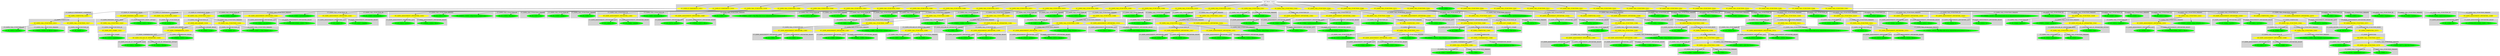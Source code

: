 digraph {

subgraph cluster0 {
 node [style=filled,color=white];
 style=filled;
 color=lightgrey;
 label = "CT_PROG";

"NT_EXPR_IF_STATEMENT_21812"
 [fillcolor = yellow]
"NT_EXPR_IF_STATEMENT_21824"
 [fillcolor = yellow]
"NT_EXPR_CALL_FUNCTION_21838"
 [fillcolor = yellow]
"NT_EXPR_CALL_FUNCTION_21844"
 [fillcolor = yellow]
"NT_EXPR_CALL_FUNCTION_21848"
 [fillcolor = yellow]
"NT_EXPR_CALL_FUNCTION_21855"
 [fillcolor = yellow]
"NT_EXPR_CALL_FUNCTION_21858"
 [fillcolor = yellow]
"NT_EXPR_CALL_FUNCTION_21861"
 [fillcolor = yellow]
"NT_EXPR_CALL_FUNCTION_21865"
 [fillcolor = yellow]
"NT_EXPR_CALL_FUNCTION_21872"
 [fillcolor = yellow]
"NT_EXPR_CALL_FUNCTION_21875"
 [fillcolor = yellow]
"NT_EXPR_CALL_FUNCTION_21878"
 [fillcolor = yellow]
"NT_ID_21890< zz >"
 [fillcolor = green]
"NT_EXPR_CALL_FUNCTION_21891"
 [fillcolor = yellow]
"NT_EXPR_CALL_FUNCTION_21901"
 [fillcolor = yellow]
"NT_EXPR_CALL_FUNCTION_21904"
 [fillcolor = yellow]
"NT_EXPR_CALL_FUNCTION_21919"
 [fillcolor = yellow]
"NT_EXPR_CALL_FUNCTION_21922"
 [fillcolor = yellow]
"NT_EXPR_CALL_FUNCTION_21937"
 [fillcolor = yellow]
"NT_EXPR_CALL_FUNCTION_21940"
 [fillcolor = yellow]
"NT_EXPR_CALL_FUNCTION_21944"
 [fillcolor = yellow]
"NT_EXPR_CALL_FUNCTION_21968"
 [fillcolor = yellow]
"NT_EXPR_CALL_FUNCTION_21975"
 [fillcolor = yellow]
"NT_EXPR_CALL_FUNCTION_22001"
 [fillcolor = yellow]
"NT_EXPR_CALL_FUNCTION_22004"
 [fillcolor = yellow]
"NT_EXPR_CALL_FUNCTION_22007"
 [fillcolor = yellow]
"NT_EXPR_CALL_FUNCTION_22017"
 [fillcolor = yellow]
"NT_EXPR_CALL_FUNCTION_22027"
 [fillcolor = yellow]
"NT_EXPR_CALL_FUNCTION_22032"
 [fillcolor = yellow]
"NT_EXPR_CALL_FUNCTION_22037"
 [fillcolor = yellow]
"NT_EXPR_CALL_FUNCTION_22047"
 [fillcolor = yellow]
"NT_EXPR_CALL_FUNCTION_22050"
 [fillcolor = yellow]
"NT_EXPR_CALL_FUNCTION_22058"
 [fillcolor = yellow]
"NT_EXPR_CALL_FUNCTION_22081"
 [fillcolor = yellow]
"NT_EXPR_CALL_FUNCTION_22084"
 [fillcolor = yellow]
"NT_EXPR_CALL_FUNCTION_22087"
 [fillcolor = yellow]
}
"NT_PROG_21811"->"NT_EXPR_IF_STATEMENT_21812"
subgraph cluster1 {
 node [style=filled,color=white];
 style=filled;
 color=lightgrey;
 label = "CT_EXPR_IF_STATEMENT_CONDITION";

"NT_EXPR_COMPOUND_21813"
 [fillcolor = yellow]
}
subgraph cluster2 {
 node [style=filled,color=white];
 style=filled;
 color=lightgrey;
 label = "CT_EXPR_IF_STATEMENT_BODY";

"NT_EXPR_INDEXING_BASIC_21819"
 [fillcolor = yellow]
}
"NT_EXPR_IF_STATEMENT_21812"->"NT_EXPR_COMPOUND_21813"
subgraph cluster3 {
 node [style=filled,color=white];
 style=filled;
 color=lightgrey;
 label = "CT_EXPR_COMPOUND";

"NT_EXPR_CALL_FUNCTION_21814"
 [fillcolor = yellow]
"NT_EXPR_CALL_FUNCTION_21817"
 [fillcolor = yellow]
}
"NT_EXPR_COMPOUND_21813"->"NT_EXPR_CALL_FUNCTION_21814"
subgraph cluster4 {
 node [style=filled,color=white];
 style=filled;
 color=lightgrey;
 label = "CT_EXPR_CALL_FUNCTION_ID";

"NT_ID_21815< warning >"
 [fillcolor = green]
}
subgraph cluster5 {
 node [style=filled,color=white];
 style=filled;
 color=lightgrey;
 label = "CT_EXPR_CALL_FUNCTION_PARAMS";

"NT_STRING_21816< no libcurl support >"
 [fillcolor = green]
}
"NT_EXPR_CALL_FUNCTION_21814"->"NT_ID_21815< warning >"
"NT_EXPR_CALL_FUNCTION_21814"->"NT_STRING_21816< no libcurl support >"
"NT_EXPR_COMPOUND_21813"->"NT_EXPR_CALL_FUNCTION_21817"
subgraph cluster6 {
 node [style=filled,color=white];
 style=filled;
 color=lightgrey;
 label = "CT_EXPR_CALL_FUNCTION_ID";

"NT_ID_21818< q >"
 [fillcolor = green]
}
"NT_EXPR_CALL_FUNCTION_21817"->"NT_ID_21818< q >"
"NT_EXPR_IF_STATEMENT_21812"->"NT_EXPR_INDEXING_BASIC_21819"
subgraph cluster7 {
 node [style=filled,color=white];
 style=filled;
 color=lightgrey;
 label = "CT_EXPR_INDEXING_BASIC_BASE";

"NT_EXPR_CALL_FUNCTION_21820"
 [fillcolor = yellow]}
subgraph cluster8 {
 node [style=filled,color=white];
 style=filled;
 color=lightgrey;
 label = "CT_EXPR_INDEXING_BASIC_OFFSET";

"NT_STRING_21823< libcurl >"
 [fillcolor = green]}
"NT_EXPR_INDEXING_BASIC_21819"->"NT_EXPR_CALL_FUNCTION_21820"
subgraph cluster9 {
 node [style=filled,color=white];
 style=filled;
 color=lightgrey;
 label = "CT_EXPR_CALL_FUNCTION_ID";

"NT_EXPR_NOT_UNARY_21821"
 [fillcolor = yellow]
}
"NT_EXPR_CALL_FUNCTION_21820"->"NT_EXPR_NOT_UNARY_21821"
subgraph cluster10 {
 node [style=filled,color=white];
 style=filled;
 color=lightgrey;
 label = "CT_EXPR_NOT_UNARY";

"NT_ID_21822< capabilities >"
 [fillcolor = green]
}
"NT_EXPR_NOT_UNARY_21821"->"NT_ID_21822< capabilities >"
"NT_EXPR_INDEXING_BASIC_21819"->"NT_STRING_21823< libcurl >"
"NT_PROG_21811"->"NT_EXPR_IF_STATEMENT_21824"
subgraph cluster11 {
 node [style=filled,color=white];
 style=filled;
 color=lightgrey;
 label = "CT_EXPR_IF_STATEMENT_CONDITION";

"NT_EXPR_CALL_FUNCTION_21825"
 [fillcolor = yellow]
}
subgraph cluster12 {
 node [style=filled,color=white];
 style=filled;
 color=lightgrey;
 label = "CT_EXPR_IF_STATEMENT_BODY";

"NT_EXPR_CALL_FUNCTION_21827"
 [fillcolor = yellow]
}
"NT_EXPR_IF_STATEMENT_21824"->"NT_EXPR_CALL_FUNCTION_21825"
subgraph cluster13 {
 node [style=filled,color=white];
 style=filled;
 color=lightgrey;
 label = "CT_EXPR_CALL_FUNCTION_ID";

"NT_ID_21826< q >"
 [fillcolor = green]
}
"NT_EXPR_CALL_FUNCTION_21825"->"NT_ID_21826< q >"
"NT_EXPR_IF_STATEMENT_21824"->"NT_EXPR_CALL_FUNCTION_21827"
subgraph cluster14 {
 node [style=filled,color=white];
 style=filled;
 color=lightgrey;
 label = "CT_EXPR_CALL_FUNCTION_ID";

"NT_EXPR_AND_BINARY_21828"
 [fillcolor = yellow]
}
subgraph cluster15 {
 node [style=filled,color=white];
 style=filled;
 color=lightgrey;
 label = "CT_EXPR_CALL_FUNCTION_PARAMS";

"NT_EXPR_CALL_FUNCTION_21835"
 [fillcolor = yellow]
}
"NT_EXPR_CALL_FUNCTION_21827"->"NT_EXPR_AND_BINARY_21828"
subgraph cluster16 {
 node [style=filled,color=white];
 style=filled;
 color=lightgrey;
 label = "CT_EXPR_AND_BINARY_LEFT";

"NT_EXPR_COMPARISONS_21829"
 [fillcolor = yellow]
}
subgraph cluster17 {
 node [style=filled,color=white];
 style=filled;
 color=lightgrey;
 label = "CT_EXPR_AND_BINARY_RIGHT";

"NT_ID_21834< is.null >"
 [fillcolor = green]
}
"NT_EXPR_AND_BINARY_21828"->"NT_EXPR_COMPARISONS_21829"
subgraph cluster18 {
 node [style=filled,color=white];
 style=filled;
 color=lightgrey;
 label = "CT_EXPR_COMPARISONS_LEFT";

"NT_EXPR_DOLLAR_AT_OPERATORS_21830"
 [fillcolor = yellow]
}
subgraph cluster19 {
 node [style=filled,color=white];
 style=filled;
 color=lightgrey;
 label = "CT_EXPR_COMPARISONS_RIGHT";

"NT_STRING_21833< unix >"
 [fillcolor = green]
}
"NT_EXPR_COMPARISONS_21829"->"NT_EXPR_DOLLAR_AT_OPERATORS_21830"
subgraph cluster20 {
 node [style=filled,color=white];
 style=filled;
 color=lightgrey;
 label = "CT_EXPR_DOLLAR_AT_OPERATORS_BASE";

"NT_ID_21831< .Platform >"
 [fillcolor = green]
}
subgraph cluster21 {
 node [style=filled,color=white];
 style=filled;
 color=lightgrey;
 label = "CT_EXPR_DOLLAR_AT_OPERATORS_OFFSET";

"NT_ID_21832< OS.type >"
 [fillcolor = green]
}
"NT_EXPR_DOLLAR_AT_OPERATORS_21830"->"NT_ID_21831< .Platform >"
"NT_EXPR_DOLLAR_AT_OPERATORS_21830"->"NT_ID_21832< OS.type >"
"NT_EXPR_COMPARISONS_21829"->"NT_STRING_21833< unix >"
"NT_EXPR_AND_BINARY_21828"->"NT_ID_21834< is.null >"
"NT_EXPR_CALL_FUNCTION_21827"->"NT_EXPR_CALL_FUNCTION_21835"
subgraph cluster22 {
 node [style=filled,color=white];
 style=filled;
 color=lightgrey;
 label = "CT_EXPR_CALL_FUNCTION_ID";

"NT_ID_21836< nsl >"
 [fillcolor = green]
}
subgraph cluster23 {
 node [style=filled,color=white];
 style=filled;
 color=lightgrey;
 label = "CT_EXPR_CALL_FUNCTION_PARAMS";

"NT_STRING_21837< cran.r-project.org >"
 [fillcolor = green]
}
"NT_EXPR_CALL_FUNCTION_21835"->"NT_ID_21836< nsl >"
"NT_EXPR_CALL_FUNCTION_21835"->"NT_STRING_21837< cran.r-project.org >"
"NT_PROG_21811"->"NT_EXPR_CALL_FUNCTION_21838"
subgraph cluster24 {
 node [style=filled,color=white];
 style=filled;
 color=lightgrey;
 label = "CT_EXPR_CALL_FUNCTION_ID";

"NT_ID_21839< example >"
 [fillcolor = green]
}
subgraph cluster25 {
 node [style=filled,color=white];
 style=filled;
 color=lightgrey;
 label = "CT_EXPR_CALL_FUNCTION_PARAMS";

"NT_ID_21840< curlGetHeaders >"
 [fillcolor = green]
"NT_EXPR_ASSIGNMENT_OPETATORS_21841"
 [fillcolor = yellow]
}
"NT_EXPR_CALL_FUNCTION_21838"->"NT_ID_21839< example >"
"NT_EXPR_CALL_FUNCTION_21838"->"NT_ID_21840< curlGetHeaders >"
"NT_EXPR_CALL_FUNCTION_21838"->"NT_EXPR_ASSIGNMENT_OPETATORS_21841"
subgraph cluster26 {
 node [style=filled,color=white];
 style=filled;
 color=lightgrey;
 label = "CT_EXPR_ASSIGNMENT_OPETATORS_LEFT";

"NT_ID_21842< run.donttest >"
 [fillcolor = green]
}
subgraph cluster27 {
 node [style=filled,color=white];
 style=filled;
 color=lightgrey;
 label = "CT_EXPR_ASSIGNMENT_OPETATORS_RIGHT";

"NT_LITERALSPECIFIER_21843< TRUE >"
 [fillcolor = green]
}
"NT_EXPR_ASSIGNMENT_OPETATORS_21841"->"NT_ID_21842< run.donttest >"
"NT_EXPR_ASSIGNMENT_OPETATORS_21841"->"NT_LITERALSPECIFIER_21843< TRUE >"
"NT_PROG_21811"->"NT_EXPR_CALL_FUNCTION_21844"
subgraph cluster28 {
 node [style=filled,color=white];
 style=filled;
 color=lightgrey;
 label = "CT_EXPR_CALL_FUNCTION_ID";

"NT_EXPR_ASSIGNMENT_OPETATORS_21845"
 [fillcolor = yellow]
}
"NT_EXPR_CALL_FUNCTION_21844"->"NT_EXPR_ASSIGNMENT_OPETATORS_21845"
subgraph cluster29 {
 node [style=filled,color=white];
 style=filled;
 color=lightgrey;
 label = "CT_EXPR_ASSIGNMENT_OPETATORS_LEFT";

"NT_ID_21846< tf >"
 [fillcolor = green]
}
subgraph cluster30 {
 node [style=filled,color=white];
 style=filled;
 color=lightgrey;
 label = "CT_EXPR_ASSIGNMENT_OPETATORS_RIGHT";

"NT_ID_21847< tempfile >"
 [fillcolor = green]
}
"NT_EXPR_ASSIGNMENT_OPETATORS_21845"->"NT_ID_21846< tf >"
"NT_EXPR_ASSIGNMENT_OPETATORS_21845"->"NT_ID_21847< tempfile >"
"NT_PROG_21811"->"NT_EXPR_CALL_FUNCTION_21848"
subgraph cluster31 {
 node [style=filled,color=white];
 style=filled;
 color=lightgrey;
 label = "CT_EXPR_CALL_FUNCTION_ID";

"NT_ID_21849< download.file >"
 [fillcolor = green]
}
subgraph cluster32 {
 node [style=filled,color=white];
 style=filled;
 color=lightgrey;
 label = "CT_EXPR_CALL_FUNCTION_PARAMS";

"NT_STRING_21850< http://cran.r-project.org/ >"
 [fillcolor = green]
"NT_ID_21851< tf >"
 [fillcolor = green]
"NT_EXPR_ASSIGNMENT_OPETATORS_21852"
 [fillcolor = yellow]
}
"NT_EXPR_CALL_FUNCTION_21848"->"NT_ID_21849< download.file >"
"NT_EXPR_CALL_FUNCTION_21848"->"NT_STRING_21850< http://cran.r-project.org/ >"
"NT_EXPR_CALL_FUNCTION_21848"->"NT_ID_21851< tf >"
"NT_EXPR_CALL_FUNCTION_21848"->"NT_EXPR_ASSIGNMENT_OPETATORS_21852"
subgraph cluster33 {
 node [style=filled,color=white];
 style=filled;
 color=lightgrey;
 label = "CT_EXPR_ASSIGNMENT_OPETATORS_LEFT";

"NT_ID_21853< method >"
 [fillcolor = green]
}
subgraph cluster34 {
 node [style=filled,color=white];
 style=filled;
 color=lightgrey;
 label = "CT_EXPR_ASSIGNMENT_OPETATORS_RIGHT";

"NT_STRING_21854< libcurl >"
 [fillcolor = green]
}
"NT_EXPR_ASSIGNMENT_OPETATORS_21852"->"NT_ID_21853< method >"
"NT_EXPR_ASSIGNMENT_OPETATORS_21852"->"NT_STRING_21854< libcurl >"
"NT_PROG_21811"->"NT_EXPR_CALL_FUNCTION_21855"
subgraph cluster35 {
 node [style=filled,color=white];
 style=filled;
 color=lightgrey;
 label = "CT_EXPR_CALL_FUNCTION_ID";

"NT_ID_21856< file.size >"
 [fillcolor = green]
}
subgraph cluster36 {
 node [style=filled,color=white];
 style=filled;
 color=lightgrey;
 label = "CT_EXPR_CALL_FUNCTION_PARAMS";

"NT_ID_21857< tf >"
 [fillcolor = green]
}
"NT_EXPR_CALL_FUNCTION_21855"->"NT_ID_21856< file.size >"
"NT_EXPR_CALL_FUNCTION_21855"->"NT_ID_21857< tf >"
"NT_PROG_21811"->"NT_EXPR_CALL_FUNCTION_21858"
subgraph cluster37 {
 node [style=filled,color=white];
 style=filled;
 color=lightgrey;
 label = "CT_EXPR_CALL_FUNCTION_ID";

"NT_ID_21859< unlink >"
 [fillcolor = green]
}
subgraph cluster38 {
 node [style=filled,color=white];
 style=filled;
 color=lightgrey;
 label = "CT_EXPR_CALL_FUNCTION_PARAMS";

"NT_ID_21860< tf >"
 [fillcolor = green]
}
"NT_EXPR_CALL_FUNCTION_21858"->"NT_ID_21859< unlink >"
"NT_EXPR_CALL_FUNCTION_21858"->"NT_ID_21860< tf >"
"NT_PROG_21811"->"NT_EXPR_CALL_FUNCTION_21861"
subgraph cluster39 {
 node [style=filled,color=white];
 style=filled;
 color=lightgrey;
 label = "CT_EXPR_CALL_FUNCTION_ID";

"NT_EXPR_ASSIGNMENT_OPETATORS_21862"
 [fillcolor = yellow]
}
"NT_EXPR_CALL_FUNCTION_21861"->"NT_EXPR_ASSIGNMENT_OPETATORS_21862"
subgraph cluster40 {
 node [style=filled,color=white];
 style=filled;
 color=lightgrey;
 label = "CT_EXPR_ASSIGNMENT_OPETATORS_LEFT";

"NT_ID_21863< tf >"
 [fillcolor = green]
}
subgraph cluster41 {
 node [style=filled,color=white];
 style=filled;
 color=lightgrey;
 label = "CT_EXPR_ASSIGNMENT_OPETATORS_RIGHT";

"NT_ID_21864< tempfile >"
 [fillcolor = green]
}
"NT_EXPR_ASSIGNMENT_OPETATORS_21862"->"NT_ID_21863< tf >"
"NT_EXPR_ASSIGNMENT_OPETATORS_21862"->"NT_ID_21864< tempfile >"
"NT_PROG_21811"->"NT_EXPR_CALL_FUNCTION_21865"
subgraph cluster42 {
 node [style=filled,color=white];
 style=filled;
 color=lightgrey;
 label = "CT_EXPR_CALL_FUNCTION_ID";

"NT_ID_21866< download.file >"
 [fillcolor = green]
}
subgraph cluster43 {
 node [style=filled,color=white];
 style=filled;
 color=lightgrey;
 label = "CT_EXPR_CALL_FUNCTION_PARAMS";

"NT_STRING_21867< ftp://ftp.stats.ox.ac.uk/pub/datasets/csb/ch11b.dat >"
 [fillcolor = green]
"NT_ID_21868< tf >"
 [fillcolor = green]
"NT_EXPR_ASSIGNMENT_OPETATORS_21869"
 [fillcolor = yellow]
}
"NT_EXPR_CALL_FUNCTION_21865"->"NT_ID_21866< download.file >"
"NT_EXPR_CALL_FUNCTION_21865"->"NT_STRING_21867< ftp://ftp.stats.ox.ac.uk/pub/datasets/csb/ch11b.dat >"
"NT_EXPR_CALL_FUNCTION_21865"->"NT_ID_21868< tf >"
"NT_EXPR_CALL_FUNCTION_21865"->"NT_EXPR_ASSIGNMENT_OPETATORS_21869"
subgraph cluster44 {
 node [style=filled,color=white];
 style=filled;
 color=lightgrey;
 label = "CT_EXPR_ASSIGNMENT_OPETATORS_LEFT";

"NT_ID_21870< method >"
 [fillcolor = green]
}
subgraph cluster45 {
 node [style=filled,color=white];
 style=filled;
 color=lightgrey;
 label = "CT_EXPR_ASSIGNMENT_OPETATORS_RIGHT";

"NT_STRING_21871< libcurl >"
 [fillcolor = green]
}
"NT_EXPR_ASSIGNMENT_OPETATORS_21869"->"NT_ID_21870< method >"
"NT_EXPR_ASSIGNMENT_OPETATORS_21869"->"NT_STRING_21871< libcurl >"
"NT_PROG_21811"->"NT_EXPR_CALL_FUNCTION_21872"
subgraph cluster46 {
 node [style=filled,color=white];
 style=filled;
 color=lightgrey;
 label = "CT_EXPR_CALL_FUNCTION_ID";

"NT_ID_21873< file.size >"
 [fillcolor = green]
}
subgraph cluster47 {
 node [style=filled,color=white];
 style=filled;
 color=lightgrey;
 label = "CT_EXPR_CALL_FUNCTION_PARAMS";

"NT_ID_21874< tf >"
 [fillcolor = green]
}
"NT_EXPR_CALL_FUNCTION_21872"->"NT_ID_21873< file.size >"
"NT_EXPR_CALL_FUNCTION_21872"->"NT_ID_21874< tf >"
"NT_PROG_21811"->"NT_EXPR_CALL_FUNCTION_21875"
subgraph cluster48 {
 node [style=filled,color=white];
 style=filled;
 color=lightgrey;
 label = "CT_EXPR_CALL_FUNCTION_ID";

"NT_ID_21876< unlink >"
 [fillcolor = green]
}
subgraph cluster49 {
 node [style=filled,color=white];
 style=filled;
 color=lightgrey;
 label = "CT_EXPR_CALL_FUNCTION_PARAMS";

"NT_ID_21877< tf >"
 [fillcolor = green]
}
"NT_EXPR_CALL_FUNCTION_21875"->"NT_ID_21876< unlink >"
"NT_EXPR_CALL_FUNCTION_21875"->"NT_ID_21877< tf >"
"NT_PROG_21811"->"NT_EXPR_CALL_FUNCTION_21878"
subgraph cluster50 {
 node [style=filled,color=white];
 style=filled;
 color=lightgrey;
 label = "CT_EXPR_CALL_FUNCTION_ID";

"NT_ID_21879< str >"
 [fillcolor = green]
}
subgraph cluster51 {
 node [style=filled,color=white];
 style=filled;
 color=lightgrey;
 label = "CT_EXPR_CALL_FUNCTION_PARAMS";

"NT_EXPR_CALL_FUNCTION_21880"
 [fillcolor = yellow]
}
"NT_EXPR_CALL_FUNCTION_21878"->"NT_ID_21879< str >"
"NT_EXPR_CALL_FUNCTION_21878"->"NT_EXPR_CALL_FUNCTION_21880"
subgraph cluster52 {
 node [style=filled,color=white];
 style=filled;
 color=lightgrey;
 label = "CT_EXPR_CALL_FUNCTION_ID";

"NT_ID_21881< readLines >"
 [fillcolor = green]
}
subgraph cluster53 {
 node [style=filled,color=white];
 style=filled;
 color=lightgrey;
 label = "CT_EXPR_CALL_FUNCTION_PARAMS";

"NT_EXPR_CALL_FUNCTION_21882"
 [fillcolor = yellow]
}
"NT_EXPR_CALL_FUNCTION_21880"->"NT_ID_21881< readLines >"
"NT_EXPR_CALL_FUNCTION_21880"->"NT_EXPR_CALL_FUNCTION_21882"
subgraph cluster54 {
 node [style=filled,color=white];
 style=filled;
 color=lightgrey;
 label = "CT_EXPR_CALL_FUNCTION_ID";

"NT_EXPR_ASSIGNMENT_OPETATORS_21883"
 [fillcolor = yellow]
}
subgraph cluster55 {
 node [style=filled,color=white];
 style=filled;
 color=lightgrey;
 label = "CT_EXPR_CALL_FUNCTION_PARAMS";

"NT_STRING_21886< http://cran.r-project.org/ >"
 [fillcolor = green]
"NT_EXPR_ASSIGNMENT_OPETATORS_21887"
 [fillcolor = yellow]
}
"NT_EXPR_CALL_FUNCTION_21882"->"NT_EXPR_ASSIGNMENT_OPETATORS_21883"
subgraph cluster56 {
 node [style=filled,color=white];
 style=filled;
 color=lightgrey;
 label = "CT_EXPR_ASSIGNMENT_OPETATORS_LEFT";

"NT_ID_21884< zz >"
 [fillcolor = green]
}
subgraph cluster57 {
 node [style=filled,color=white];
 style=filled;
 color=lightgrey;
 label = "CT_EXPR_ASSIGNMENT_OPETATORS_RIGHT";

"NT_ID_21885< url >"
 [fillcolor = green]
}
"NT_EXPR_ASSIGNMENT_OPETATORS_21883"->"NT_ID_21884< zz >"
"NT_EXPR_ASSIGNMENT_OPETATORS_21883"->"NT_ID_21885< url >"
"NT_EXPR_CALL_FUNCTION_21882"->"NT_STRING_21886< http://cran.r-project.org/ >"
"NT_EXPR_CALL_FUNCTION_21882"->"NT_EXPR_ASSIGNMENT_OPETATORS_21887"
subgraph cluster58 {
 node [style=filled,color=white];
 style=filled;
 color=lightgrey;
 label = "CT_EXPR_ASSIGNMENT_OPETATORS_LEFT";

"NT_ID_21888< method >"
 [fillcolor = green]
}
subgraph cluster59 {
 node [style=filled,color=white];
 style=filled;
 color=lightgrey;
 label = "CT_EXPR_ASSIGNMENT_OPETATORS_RIGHT";

"NT_STRING_21889< libcurl >"
 [fillcolor = green]
}
"NT_EXPR_ASSIGNMENT_OPETATORS_21887"->"NT_ID_21888< method >"
"NT_EXPR_ASSIGNMENT_OPETATORS_21887"->"NT_STRING_21889< libcurl >"
"NT_PROG_21811"->"NT_ID_21890< zz >"
"NT_PROG_21811"->"NT_EXPR_CALL_FUNCTION_21891"
subgraph cluster60 {
 node [style=filled,color=white];
 style=filled;
 color=lightgrey;
 label = "CT_EXPR_CALL_FUNCTION_ID";

"NT_ID_21892< stopifnot >"
 [fillcolor = green]
}
subgraph cluster61 {
 node [style=filled,color=white];
 style=filled;
 color=lightgrey;
 label = "CT_EXPR_CALL_FUNCTION_PARAMS";

"NT_EXPR_CALL_FUNCTION_21893"
 [fillcolor = yellow]
}
"NT_EXPR_CALL_FUNCTION_21891"->"NT_ID_21892< stopifnot >"
"NT_EXPR_CALL_FUNCTION_21891"->"NT_EXPR_CALL_FUNCTION_21893"
subgraph cluster62 {
 node [style=filled,color=white];
 style=filled;
 color=lightgrey;
 label = "CT_EXPR_CALL_FUNCTION_ID";

"NT_ID_21894< identical >"
 [fillcolor = green]
}
subgraph cluster63 {
 node [style=filled,color=white];
 style=filled;
 color=lightgrey;
 label = "CT_EXPR_CALL_FUNCTION_PARAMS";

"NT_EXPR_DOLLAR_AT_OPERATORS_21895"
 [fillcolor = yellow]
"NT_STRING_21900< url-libcurl >"
 [fillcolor = green]
}
"NT_EXPR_CALL_FUNCTION_21893"->"NT_ID_21894< identical >"
"NT_EXPR_CALL_FUNCTION_21893"->"NT_EXPR_DOLLAR_AT_OPERATORS_21895"
subgraph cluster64 {
 node [style=filled,color=white];
 style=filled;
 color=lightgrey;
 label = "CT_EXPR_DOLLAR_AT_OPERATORS_BASE";

"NT_EXPR_CALL_FUNCTION_21896"
 [fillcolor = yellow]
}
subgraph cluster65 {
 node [style=filled,color=white];
 style=filled;
 color=lightgrey;
 label = "CT_EXPR_DOLLAR_AT_OPERATORS_OFFSET";

"NT_ID_21899< class >"
 [fillcolor = green]
}
"NT_EXPR_DOLLAR_AT_OPERATORS_21895"->"NT_EXPR_CALL_FUNCTION_21896"
subgraph cluster66 {
 node [style=filled,color=white];
 style=filled;
 color=lightgrey;
 label = "CT_EXPR_CALL_FUNCTION_ID";

"NT_ID_21897< summary >"
 [fillcolor = green]
}
subgraph cluster67 {
 node [style=filled,color=white];
 style=filled;
 color=lightgrey;
 label = "CT_EXPR_CALL_FUNCTION_PARAMS";

"NT_ID_21898< zz >"
 [fillcolor = green]
}
"NT_EXPR_CALL_FUNCTION_21896"->"NT_ID_21897< summary >"
"NT_EXPR_CALL_FUNCTION_21896"->"NT_ID_21898< zz >"
"NT_EXPR_DOLLAR_AT_OPERATORS_21895"->"NT_ID_21899< class >"
"NT_EXPR_CALL_FUNCTION_21893"->"NT_STRING_21900< url-libcurl >"
"NT_PROG_21811"->"NT_EXPR_CALL_FUNCTION_21901"
subgraph cluster68 {
 node [style=filled,color=white];
 style=filled;
 color=lightgrey;
 label = "CT_EXPR_CALL_FUNCTION_ID";

"NT_ID_21902< close >"
 [fillcolor = green]
}
subgraph cluster69 {
 node [style=filled,color=white];
 style=filled;
 color=lightgrey;
 label = "CT_EXPR_CALL_FUNCTION_PARAMS";

"NT_ID_21903< zz >"
 [fillcolor = green]
}
"NT_EXPR_CALL_FUNCTION_21901"->"NT_ID_21902< close >"
"NT_EXPR_CALL_FUNCTION_21901"->"NT_ID_21903< zz >"
"NT_PROG_21811"->"NT_EXPR_CALL_FUNCTION_21904"
subgraph cluster70 {
 node [style=filled,color=white];
 style=filled;
 color=lightgrey;
 label = "CT_EXPR_CALL_FUNCTION_ID";

"NT_ID_21905< head >"
 [fillcolor = green]
}
subgraph cluster71 {
 node [style=filled,color=white];
 style=filled;
 color=lightgrey;
 label = "CT_EXPR_CALL_FUNCTION_PARAMS";

"NT_EXPR_CALL_FUNCTION_21906"
 [fillcolor = yellow]
}
"NT_EXPR_CALL_FUNCTION_21904"->"NT_ID_21905< head >"
"NT_EXPR_CALL_FUNCTION_21904"->"NT_EXPR_CALL_FUNCTION_21906"
subgraph cluster72 {
 node [style=filled,color=white];
 style=filled;
 color=lightgrey;
 label = "CT_EXPR_CALL_FUNCTION_ID";

"NT_ID_21907< readLines >"
 [fillcolor = green]
}
subgraph cluster73 {
 node [style=filled,color=white];
 style=filled;
 color=lightgrey;
 label = "CT_EXPR_CALL_FUNCTION_PARAMS";

"NT_EXPR_CALL_FUNCTION_21908"
 [fillcolor = yellow]
"NT_EXPR_ASSIGNMENT_OPETATORS_21916"
 [fillcolor = yellow]
}
"NT_EXPR_CALL_FUNCTION_21906"->"NT_ID_21907< readLines >"
"NT_EXPR_CALL_FUNCTION_21906"->"NT_EXPR_CALL_FUNCTION_21908"
subgraph cluster74 {
 node [style=filled,color=white];
 style=filled;
 color=lightgrey;
 label = "CT_EXPR_CALL_FUNCTION_ID";

"NT_EXPR_ASSIGNMENT_OPETATORS_21909"
 [fillcolor = yellow]
}
subgraph cluster75 {
 node [style=filled,color=white];
 style=filled;
 color=lightgrey;
 label = "CT_EXPR_CALL_FUNCTION_PARAMS";

"NT_STRING_21912< https://httpbin.org >"
 [fillcolor = green]
"NT_EXPR_ASSIGNMENT_OPETATORS_21913"
 [fillcolor = yellow]
}
"NT_EXPR_CALL_FUNCTION_21908"->"NT_EXPR_ASSIGNMENT_OPETATORS_21909"
subgraph cluster76 {
 node [style=filled,color=white];
 style=filled;
 color=lightgrey;
 label = "CT_EXPR_ASSIGNMENT_OPETATORS_LEFT";

"NT_ID_21910< zz >"
 [fillcolor = green]
}
subgraph cluster77 {
 node [style=filled,color=white];
 style=filled;
 color=lightgrey;
 label = "CT_EXPR_ASSIGNMENT_OPETATORS_RIGHT";

"NT_ID_21911< url >"
 [fillcolor = green]
}
"NT_EXPR_ASSIGNMENT_OPETATORS_21909"->"NT_ID_21910< zz >"
"NT_EXPR_ASSIGNMENT_OPETATORS_21909"->"NT_ID_21911< url >"
"NT_EXPR_CALL_FUNCTION_21908"->"NT_STRING_21912< https://httpbin.org >"
"NT_EXPR_CALL_FUNCTION_21908"->"NT_EXPR_ASSIGNMENT_OPETATORS_21913"
subgraph cluster78 {
 node [style=filled,color=white];
 style=filled;
 color=lightgrey;
 label = "CT_EXPR_ASSIGNMENT_OPETATORS_LEFT";

"NT_ID_21914< method >"
 [fillcolor = green]
}
subgraph cluster79 {
 node [style=filled,color=white];
 style=filled;
 color=lightgrey;
 label = "CT_EXPR_ASSIGNMENT_OPETATORS_RIGHT";

"NT_STRING_21915< libcurl >"
 [fillcolor = green]
}
"NT_EXPR_ASSIGNMENT_OPETATORS_21913"->"NT_ID_21914< method >"
"NT_EXPR_ASSIGNMENT_OPETATORS_21913"->"NT_STRING_21915< libcurl >"
"NT_EXPR_CALL_FUNCTION_21906"->"NT_EXPR_ASSIGNMENT_OPETATORS_21916"
subgraph cluster80 {
 node [style=filled,color=white];
 style=filled;
 color=lightgrey;
 label = "CT_EXPR_ASSIGNMENT_OPETATORS_LEFT";

"NT_ID_21917< warn >"
 [fillcolor = green]
}
subgraph cluster81 {
 node [style=filled,color=white];
 style=filled;
 color=lightgrey;
 label = "CT_EXPR_ASSIGNMENT_OPETATORS_RIGHT";

"NT_LITERALSPECIFIER_21918< FALSE >"
 [fillcolor = green]
}
"NT_EXPR_ASSIGNMENT_OPETATORS_21916"->"NT_ID_21917< warn >"
"NT_EXPR_ASSIGNMENT_OPETATORS_21916"->"NT_LITERALSPECIFIER_21918< FALSE >"
"NT_PROG_21811"->"NT_EXPR_CALL_FUNCTION_21919"
subgraph cluster82 {
 node [style=filled,color=white];
 style=filled;
 color=lightgrey;
 label = "CT_EXPR_CALL_FUNCTION_ID";

"NT_ID_21920< close >"
 [fillcolor = green]
}
subgraph cluster83 {
 node [style=filled,color=white];
 style=filled;
 color=lightgrey;
 label = "CT_EXPR_CALL_FUNCTION_PARAMS";

"NT_ID_21921< zz >"
 [fillcolor = green]
}
"NT_EXPR_CALL_FUNCTION_21919"->"NT_ID_21920< close >"
"NT_EXPR_CALL_FUNCTION_21919"->"NT_ID_21921< zz >"
"NT_PROG_21811"->"NT_EXPR_CALL_FUNCTION_21922"
subgraph cluster84 {
 node [style=filled,color=white];
 style=filled;
 color=lightgrey;
 label = "CT_EXPR_CALL_FUNCTION_ID";

"NT_ID_21923< head >"
 [fillcolor = green]
}
subgraph cluster85 {
 node [style=filled,color=white];
 style=filled;
 color=lightgrey;
 label = "CT_EXPR_CALL_FUNCTION_PARAMS";

"NT_EXPR_CALL_FUNCTION_21924"
 [fillcolor = yellow]
}
"NT_EXPR_CALL_FUNCTION_21922"->"NT_ID_21923< head >"
"NT_EXPR_CALL_FUNCTION_21922"->"NT_EXPR_CALL_FUNCTION_21924"
subgraph cluster86 {
 node [style=filled,color=white];
 style=filled;
 color=lightgrey;
 label = "CT_EXPR_CALL_FUNCTION_ID";

"NT_ID_21925< readLines >"
 [fillcolor = green]
}
subgraph cluster87 {
 node [style=filled,color=white];
 style=filled;
 color=lightgrey;
 label = "CT_EXPR_CALL_FUNCTION_PARAMS";

"NT_EXPR_CALL_FUNCTION_21926"
 [fillcolor = yellow]
"NT_EXPR_ASSIGNMENT_OPETATORS_21934"
 [fillcolor = yellow]
}
"NT_EXPR_CALL_FUNCTION_21924"->"NT_ID_21925< readLines >"
"NT_EXPR_CALL_FUNCTION_21924"->"NT_EXPR_CALL_FUNCTION_21926"
subgraph cluster88 {
 node [style=filled,color=white];
 style=filled;
 color=lightgrey;
 label = "CT_EXPR_CALL_FUNCTION_ID";

"NT_EXPR_ASSIGNMENT_OPETATORS_21927"
 [fillcolor = yellow]
}
subgraph cluster89 {
 node [style=filled,color=white];
 style=filled;
 color=lightgrey;
 label = "CT_EXPR_CALL_FUNCTION_PARAMS";

"NT_STRING_21930< http://bugs.r-project.org >"
 [fillcolor = green]
"NT_EXPR_ASSIGNMENT_OPETATORS_21931"
 [fillcolor = yellow]
}
"NT_EXPR_CALL_FUNCTION_21926"->"NT_EXPR_ASSIGNMENT_OPETATORS_21927"
subgraph cluster90 {
 node [style=filled,color=white];
 style=filled;
 color=lightgrey;
 label = "CT_EXPR_ASSIGNMENT_OPETATORS_LEFT";

"NT_ID_21928< zz >"
 [fillcolor = green]
}
subgraph cluster91 {
 node [style=filled,color=white];
 style=filled;
 color=lightgrey;
 label = "CT_EXPR_ASSIGNMENT_OPETATORS_RIGHT";

"NT_ID_21929< url >"
 [fillcolor = green]
}
"NT_EXPR_ASSIGNMENT_OPETATORS_21927"->"NT_ID_21928< zz >"
"NT_EXPR_ASSIGNMENT_OPETATORS_21927"->"NT_ID_21929< url >"
"NT_EXPR_CALL_FUNCTION_21926"->"NT_STRING_21930< http://bugs.r-project.org >"
"NT_EXPR_CALL_FUNCTION_21926"->"NT_EXPR_ASSIGNMENT_OPETATORS_21931"
subgraph cluster92 {
 node [style=filled,color=white];
 style=filled;
 color=lightgrey;
 label = "CT_EXPR_ASSIGNMENT_OPETATORS_LEFT";

"NT_ID_21932< method >"
 [fillcolor = green]
}
subgraph cluster93 {
 node [style=filled,color=white];
 style=filled;
 color=lightgrey;
 label = "CT_EXPR_ASSIGNMENT_OPETATORS_RIGHT";

"NT_STRING_21933< libcurl >"
 [fillcolor = green]
}
"NT_EXPR_ASSIGNMENT_OPETATORS_21931"->"NT_ID_21932< method >"
"NT_EXPR_ASSIGNMENT_OPETATORS_21931"->"NT_STRING_21933< libcurl >"
"NT_EXPR_CALL_FUNCTION_21924"->"NT_EXPR_ASSIGNMENT_OPETATORS_21934"
subgraph cluster94 {
 node [style=filled,color=white];
 style=filled;
 color=lightgrey;
 label = "CT_EXPR_ASSIGNMENT_OPETATORS_LEFT";

"NT_ID_21935< warn >"
 [fillcolor = green]
}
subgraph cluster95 {
 node [style=filled,color=white];
 style=filled;
 color=lightgrey;
 label = "CT_EXPR_ASSIGNMENT_OPETATORS_RIGHT";

"NT_LITERALSPECIFIER_21936< FALSE >"
 [fillcolor = green]
}
"NT_EXPR_ASSIGNMENT_OPETATORS_21934"->"NT_ID_21935< warn >"
"NT_EXPR_ASSIGNMENT_OPETATORS_21934"->"NT_LITERALSPECIFIER_21936< FALSE >"
"NT_PROG_21811"->"NT_EXPR_CALL_FUNCTION_21937"
subgraph cluster96 {
 node [style=filled,color=white];
 style=filled;
 color=lightgrey;
 label = "CT_EXPR_CALL_FUNCTION_ID";

"NT_ID_21938< close >"
 [fillcolor = green]
}
subgraph cluster97 {
 node [style=filled,color=white];
 style=filled;
 color=lightgrey;
 label = "CT_EXPR_CALL_FUNCTION_PARAMS";

"NT_ID_21939< zz >"
 [fillcolor = green]
}
"NT_EXPR_CALL_FUNCTION_21937"->"NT_ID_21938< close >"
"NT_EXPR_CALL_FUNCTION_21937"->"NT_ID_21939< zz >"
"NT_PROG_21811"->"NT_EXPR_CALL_FUNCTION_21940"
subgraph cluster98 {
 node [style=filled,color=white];
 style=filled;
 color=lightgrey;
 label = "CT_EXPR_CALL_FUNCTION_ID";

"NT_EXPR_ASSIGNMENT_OPETATORS_21941"
 [fillcolor = yellow]
}
"NT_EXPR_CALL_FUNCTION_21940"->"NT_EXPR_ASSIGNMENT_OPETATORS_21941"
subgraph cluster99 {
 node [style=filled,color=white];
 style=filled;
 color=lightgrey;
 label = "CT_EXPR_ASSIGNMENT_OPETATORS_LEFT";

"NT_ID_21942< tf >"
 [fillcolor = green]
}
subgraph cluster100 {
 node [style=filled,color=white];
 style=filled;
 color=lightgrey;
 label = "CT_EXPR_ASSIGNMENT_OPETATORS_RIGHT";

"NT_ID_21943< tempfile >"
 [fillcolor = green]
}
"NT_EXPR_ASSIGNMENT_OPETATORS_21941"->"NT_ID_21942< tf >"
"NT_EXPR_ASSIGNMENT_OPETATORS_21941"->"NT_ID_21943< tempfile >"
"NT_PROG_21811"->"NT_EXPR_CALL_FUNCTION_21944"
subgraph cluster101 {
 node [style=filled,color=white];
 style=filled;
 color=lightgrey;
 label = "CT_EXPR_CALL_FUNCTION_ID";

"NT_EXPR_ASSIGNMENT_OPETATORS_21945"
 [fillcolor = yellow]
}
subgraph cluster102 {
 node [style=filled,color=white];
 style=filled;
 color=lightgrey;
 label = "CT_EXPR_CALL_FUNCTION_PARAMS";

"NT_EXPR_CALL_FUNCTION_21948"
 [fillcolor = yellow]
"NT_EXPR_ASSIGNMENT_OPETATORS_21958"
 [fillcolor = yellow]
}
"NT_EXPR_CALL_FUNCTION_21944"->"NT_EXPR_ASSIGNMENT_OPETATORS_21945"
subgraph cluster103 {
 node [style=filled,color=white];
 style=filled;
 color=lightgrey;
 label = "CT_EXPR_ASSIGNMENT_OPETATORS_LEFT";

"NT_ID_21946< testDownloadFile404 >"
 [fillcolor = green]
}
subgraph cluster104 {
 node [style=filled,color=white];
 style=filled;
 color=lightgrey;
 label = "CT_EXPR_ASSIGNMENT_OPETATORS_RIGHT";

"NT_ID_21947< tryCatch >"
 [fillcolor = green]
}
"NT_EXPR_ASSIGNMENT_OPETATORS_21945"->"NT_ID_21946< testDownloadFile404 >"
"NT_EXPR_ASSIGNMENT_OPETATORS_21945"->"NT_ID_21947< tryCatch >"
"NT_EXPR_CALL_FUNCTION_21944"->"NT_EXPR_CALL_FUNCTION_21948"
subgraph cluster105 {
 node [style=filled,color=white];
 style=filled;
 color=lightgrey;
 label = "CT_EXPR_CALL_FUNCTION_ID";

"NT_ID_21949< suppressWarnings >"
 [fillcolor = green]
}
subgraph cluster106 {
 node [style=filled,color=white];
 style=filled;
 color=lightgrey;
 label = "CT_EXPR_CALL_FUNCTION_PARAMS";

"NT_EXPR_COMPOUND_21950"
 [fillcolor = yellow]
}
"NT_EXPR_CALL_FUNCTION_21948"->"NT_ID_21949< suppressWarnings >"
"NT_EXPR_CALL_FUNCTION_21948"->"NT_EXPR_COMPOUND_21950"
subgraph cluster107 {
 node [style=filled,color=white];
 style=filled;
 color=lightgrey;
 label = "CT_EXPR_COMPOUND";

"NT_EXPR_CALL_FUNCTION_21951"
 [fillcolor = yellow]
}
"NT_EXPR_COMPOUND_21950"->"NT_EXPR_CALL_FUNCTION_21951"
subgraph cluster108 {
 node [style=filled,color=white];
 style=filled;
 color=lightgrey;
 label = "CT_EXPR_CALL_FUNCTION_ID";

"NT_ID_21952< download.file >"
 [fillcolor = green]
}
subgraph cluster109 {
 node [style=filled,color=white];
 style=filled;
 color=lightgrey;
 label = "CT_EXPR_CALL_FUNCTION_PARAMS";

"NT_STRING_21953< http://httpbin.org/status/404 >"
 [fillcolor = green]
"NT_ID_21954< tf >"
 [fillcolor = green]
"NT_EXPR_ASSIGNMENT_OPETATORS_21955"
 [fillcolor = yellow]
}
"NT_EXPR_CALL_FUNCTION_21951"->"NT_ID_21952< download.file >"
"NT_EXPR_CALL_FUNCTION_21951"->"NT_STRING_21953< http://httpbin.org/status/404 >"
"NT_EXPR_CALL_FUNCTION_21951"->"NT_ID_21954< tf >"
"NT_EXPR_CALL_FUNCTION_21951"->"NT_EXPR_ASSIGNMENT_OPETATORS_21955"
subgraph cluster110 {
 node [style=filled,color=white];
 style=filled;
 color=lightgrey;
 label = "CT_EXPR_ASSIGNMENT_OPETATORS_LEFT";

"NT_ID_21956< method >"
 [fillcolor = green]
}
subgraph cluster111 {
 node [style=filled,color=white];
 style=filled;
 color=lightgrey;
 label = "CT_EXPR_ASSIGNMENT_OPETATORS_RIGHT";

"NT_STRING_21957< libcurl >"
 [fillcolor = green]
}
"NT_EXPR_ASSIGNMENT_OPETATORS_21955"->"NT_ID_21956< method >"
"NT_EXPR_ASSIGNMENT_OPETATORS_21955"->"NT_STRING_21957< libcurl >"
"NT_EXPR_CALL_FUNCTION_21944"->"NT_EXPR_ASSIGNMENT_OPETATORS_21958"
subgraph cluster112 {
 node [style=filled,color=white];
 style=filled;
 color=lightgrey;
 label = "CT_EXPR_ASSIGNMENT_OPETATORS_LEFT";

"NT_ID_21959< error >"
 [fillcolor = green]
}
subgraph cluster113 {
 node [style=filled,color=white];
 style=filled;
 color=lightgrey;
 label = "CT_EXPR_ASSIGNMENT_OPETATORS_RIGHT";

"NT_EXPR_DEFINE_FUNCTION_21960"
 [fillcolor = yellow]
}
"NT_EXPR_ASSIGNMENT_OPETATORS_21958"->"NT_ID_21959< error >"
"NT_EXPR_ASSIGNMENT_OPETATORS_21958"->"NT_EXPR_DEFINE_FUNCTION_21960"
subgraph cluster114 {
 node [style=filled,color=white];
 style=filled;
 color=lightgrey;
 label = "CT_EXPR_DEFINE_FUNCTION_PARAMS";

"NT_ID_21961< e >"
 [fillcolor = green]
}
subgraph cluster115 {
 node [style=filled,color=white];
 style=filled;
 color=lightgrey;
 label = "CT_EXPR_DEFINE_FUNCTION_BODY";

"NT_EXPR_COMPOUND_21962"
 [fillcolor = yellow]
}
"NT_EXPR_DEFINE_FUNCTION_21960"->"NT_ID_21961< e >"
"NT_EXPR_DEFINE_FUNCTION_21960"->"NT_EXPR_COMPOUND_21962"
subgraph cluster116 {
 node [style=filled,color=white];
 style=filled;
 color=lightgrey;
 label = "CT_EXPR_COMPOUND";

"NT_EXPR_COMPARISONS_21963"
 [fillcolor = yellow]
}
"NT_EXPR_COMPOUND_21962"->"NT_EXPR_COMPARISONS_21963"
subgraph cluster117 {
 node [style=filled,color=white];
 style=filled;
 color=lightgrey;
 label = "CT_EXPR_COMPARISONS_LEFT";

"NT_EXPR_CALL_FUNCTION_21964"
 [fillcolor = yellow]
}
subgraph cluster118 {
 node [style=filled,color=white];
 style=filled;
 color=lightgrey;
 label = "CT_EXPR_COMPARISONS_RIGHT";

"NT_STRING_21967< cannot download all files >"
 [fillcolor = green]
}
"NT_EXPR_COMPARISONS_21963"->"NT_EXPR_CALL_FUNCTION_21964"
subgraph cluster119 {
 node [style=filled,color=white];
 style=filled;
 color=lightgrey;
 label = "CT_EXPR_CALL_FUNCTION_ID";

"NT_ID_21965< conditionMessage >"
 [fillcolor = green]
}
subgraph cluster120 {
 node [style=filled,color=white];
 style=filled;
 color=lightgrey;
 label = "CT_EXPR_CALL_FUNCTION_PARAMS";

"NT_ID_21966< e >"
 [fillcolor = green]
}
"NT_EXPR_CALL_FUNCTION_21964"->"NT_ID_21965< conditionMessage >"
"NT_EXPR_CALL_FUNCTION_21964"->"NT_ID_21966< e >"
"NT_EXPR_COMPARISONS_21963"->"NT_STRING_21967< cannot download all files >"
"NT_PROG_21811"->"NT_EXPR_CALL_FUNCTION_21968"
subgraph cluster121 {
 node [style=filled,color=white];
 style=filled;
 color=lightgrey;
 label = "CT_EXPR_CALL_FUNCTION_ID";

"NT_ID_21969< stopifnot >"
 [fillcolor = green]
}
subgraph cluster122 {
 node [style=filled,color=white];
 style=filled;
 color=lightgrey;
 label = "CT_EXPR_CALL_FUNCTION_PARAMS";

"NT_ID_21970< testDownloadFile404 >"
 [fillcolor = green]
"NT_EXPR_CALL_FUNCTION_21971"
 [fillcolor = yellow]
}
"NT_EXPR_CALL_FUNCTION_21968"->"NT_ID_21969< stopifnot >"
"NT_EXPR_CALL_FUNCTION_21968"->"NT_ID_21970< testDownloadFile404 >"
"NT_EXPR_CALL_FUNCTION_21968"->"NT_EXPR_CALL_FUNCTION_21971"
subgraph cluster123 {
 node [style=filled,color=white];
 style=filled;
 color=lightgrey;
 label = "CT_EXPR_CALL_FUNCTION_ID";

"NT_EXPR_NOT_UNARY_21972"
 [fillcolor = yellow]
}
subgraph cluster124 {
 node [style=filled,color=white];
 style=filled;
 color=lightgrey;
 label = "CT_EXPR_CALL_FUNCTION_PARAMS";

"NT_ID_21974< tf >"
 [fillcolor = green]
}
"NT_EXPR_CALL_FUNCTION_21971"->"NT_EXPR_NOT_UNARY_21972"
subgraph cluster125 {
 node [style=filled,color=white];
 style=filled;
 color=lightgrey;
 label = "CT_EXPR_NOT_UNARY";

"NT_ID_21973< file.exists >"
 [fillcolor = green]
}
"NT_EXPR_NOT_UNARY_21972"->"NT_ID_21973< file.exists >"
"NT_EXPR_CALL_FUNCTION_21971"->"NT_ID_21974< tf >"
"NT_PROG_21811"->"NT_EXPR_CALL_FUNCTION_21975"
subgraph cluster126 {
 node [style=filled,color=white];
 style=filled;
 color=lightgrey;
 label = "CT_EXPR_CALL_FUNCTION_ID";

"NT_EXPR_ASSIGNMENT_OPETATORS_21976"
 [fillcolor = yellow]
}
subgraph cluster127 {
 node [style=filled,color=white];
 style=filled;
 color=lightgrey;
 label = "CT_EXPR_CALL_FUNCTION_PARAMS";

"NT_EXPR_COMPOUND_21979"
 [fillcolor = yellow]
"NT_EXPR_ASSIGNMENT_OPETATORS_21990"
 [fillcolor = yellow]
}
"NT_EXPR_CALL_FUNCTION_21975"->"NT_EXPR_ASSIGNMENT_OPETATORS_21976"
subgraph cluster128 {
 node [style=filled,color=white];
 style=filled;
 color=lightgrey;
 label = "CT_EXPR_ASSIGNMENT_OPETATORS_LEFT";

"NT_ID_21977< test404.1 >"
 [fillcolor = green]
}
subgraph cluster129 {
 node [style=filled,color=white];
 style=filled;
 color=lightgrey;
 label = "CT_EXPR_ASSIGNMENT_OPETATORS_RIGHT";

"NT_ID_21978< tryCatch >"
 [fillcolor = green]
}
"NT_EXPR_ASSIGNMENT_OPETATORS_21976"->"NT_ID_21977< test404.1 >"
"NT_EXPR_ASSIGNMENT_OPETATORS_21976"->"NT_ID_21978< tryCatch >"
"NT_EXPR_CALL_FUNCTION_21975"->"NT_EXPR_COMPOUND_21979"
subgraph cluster130 {
 node [style=filled,color=white];
 style=filled;
 color=lightgrey;
 label = "CT_EXPR_COMPOUND";

"NT_EXPR_CALL_FUNCTION_21980"
 [fillcolor = yellow]
}
"NT_EXPR_COMPOUND_21979"->"NT_EXPR_CALL_FUNCTION_21980"
subgraph cluster131 {
 node [style=filled,color=white];
 style=filled;
 color=lightgrey;
 label = "CT_EXPR_CALL_FUNCTION_ID";

"NT_ID_21981< open >"
 [fillcolor = green]
}
subgraph cluster132 {
 node [style=filled,color=white];
 style=filled;
 color=lightgrey;
 label = "CT_EXPR_CALL_FUNCTION_PARAMS";

"NT_EXPR_CALL_FUNCTION_21982"
 [fillcolor = yellow]
}
"NT_EXPR_CALL_FUNCTION_21980"->"NT_ID_21981< open >"
"NT_EXPR_CALL_FUNCTION_21980"->"NT_EXPR_CALL_FUNCTION_21982"
subgraph cluster133 {
 node [style=filled,color=white];
 style=filled;
 color=lightgrey;
 label = "CT_EXPR_CALL_FUNCTION_ID";

"NT_EXPR_ASSIGNMENT_OPETATORS_21983"
 [fillcolor = yellow]
}
subgraph cluster134 {
 node [style=filled,color=white];
 style=filled;
 color=lightgrey;
 label = "CT_EXPR_CALL_FUNCTION_PARAMS";

"NT_STRING_21986< http://httpbin.org/status/404 >"
 [fillcolor = green]
"NT_EXPR_ASSIGNMENT_OPETATORS_21987"
 [fillcolor = yellow]
}
"NT_EXPR_CALL_FUNCTION_21982"->"NT_EXPR_ASSIGNMENT_OPETATORS_21983"
subgraph cluster135 {
 node [style=filled,color=white];
 style=filled;
 color=lightgrey;
 label = "CT_EXPR_ASSIGNMENT_OPETATORS_LEFT";

"NT_ID_21984< zz >"
 [fillcolor = green]
}
subgraph cluster136 {
 node [style=filled,color=white];
 style=filled;
 color=lightgrey;
 label = "CT_EXPR_ASSIGNMENT_OPETATORS_RIGHT";

"NT_ID_21985< url >"
 [fillcolor = green]
}
"NT_EXPR_ASSIGNMENT_OPETATORS_21983"->"NT_ID_21984< zz >"
"NT_EXPR_ASSIGNMENT_OPETATORS_21983"->"NT_ID_21985< url >"
"NT_EXPR_CALL_FUNCTION_21982"->"NT_STRING_21986< http://httpbin.org/status/404 >"
"NT_EXPR_CALL_FUNCTION_21982"->"NT_EXPR_ASSIGNMENT_OPETATORS_21987"
subgraph cluster137 {
 node [style=filled,color=white];
 style=filled;
 color=lightgrey;
 label = "CT_EXPR_ASSIGNMENT_OPETATORS_LEFT";

"NT_ID_21988< method >"
 [fillcolor = green]
}
subgraph cluster138 {
 node [style=filled,color=white];
 style=filled;
 color=lightgrey;
 label = "CT_EXPR_ASSIGNMENT_OPETATORS_RIGHT";

"NT_STRING_21989< libcurl >"
 [fillcolor = green]
}
"NT_EXPR_ASSIGNMENT_OPETATORS_21987"->"NT_ID_21988< method >"
"NT_EXPR_ASSIGNMENT_OPETATORS_21987"->"NT_STRING_21989< libcurl >"
"NT_EXPR_CALL_FUNCTION_21975"->"NT_EXPR_ASSIGNMENT_OPETATORS_21990"
subgraph cluster139 {
 node [style=filled,color=white];
 style=filled;
 color=lightgrey;
 label = "CT_EXPR_ASSIGNMENT_OPETATORS_LEFT";

"NT_ID_21991< warning >"
 [fillcolor = green]
}
subgraph cluster140 {
 node [style=filled,color=white];
 style=filled;
 color=lightgrey;
 label = "CT_EXPR_ASSIGNMENT_OPETATORS_RIGHT";

"NT_EXPR_DEFINE_FUNCTION_21992"
 [fillcolor = yellow]
}
"NT_EXPR_ASSIGNMENT_OPETATORS_21990"->"NT_ID_21991< warning >"
"NT_EXPR_ASSIGNMENT_OPETATORS_21990"->"NT_EXPR_DEFINE_FUNCTION_21992"
subgraph cluster141 {
 node [style=filled,color=white];
 style=filled;
 color=lightgrey;
 label = "CT_EXPR_DEFINE_FUNCTION_PARAMS";

"NT_ID_21993< w >"
 [fillcolor = green]
}
subgraph cluster142 {
 node [style=filled,color=white];
 style=filled;
 color=lightgrey;
 label = "CT_EXPR_DEFINE_FUNCTION_BODY";

"NT_EXPR_COMPOUND_21994"
 [fillcolor = yellow]
}
"NT_EXPR_DEFINE_FUNCTION_21992"->"NT_ID_21993< w >"
"NT_EXPR_DEFINE_FUNCTION_21992"->"NT_EXPR_COMPOUND_21994"
subgraph cluster143 {
 node [style=filled,color=white];
 style=filled;
 color=lightgrey;
 label = "CT_EXPR_COMPOUND";

"NT_EXPR_CALL_FUNCTION_21995"
 [fillcolor = yellow]
}
"NT_EXPR_COMPOUND_21994"->"NT_EXPR_CALL_FUNCTION_21995"
subgraph cluster144 {
 node [style=filled,color=white];
 style=filled;
 color=lightgrey;
 label = "CT_EXPR_CALL_FUNCTION_ID";

"NT_ID_21996< grepl >"
 [fillcolor = green]
}
subgraph cluster145 {
 node [style=filled,color=white];
 style=filled;
 color=lightgrey;
 label = "CT_EXPR_CALL_FUNCTION_PARAMS";

"NT_STRING_21997< 404 Not Found >"
 [fillcolor = green]
"NT_EXPR_CALL_FUNCTION_21998"
 [fillcolor = yellow]
}
"NT_EXPR_CALL_FUNCTION_21995"->"NT_ID_21996< grepl >"
"NT_EXPR_CALL_FUNCTION_21995"->"NT_STRING_21997< 404 Not Found >"
"NT_EXPR_CALL_FUNCTION_21995"->"NT_EXPR_CALL_FUNCTION_21998"
subgraph cluster146 {
 node [style=filled,color=white];
 style=filled;
 color=lightgrey;
 label = "CT_EXPR_CALL_FUNCTION_ID";

"NT_ID_21999< conditionMessage >"
 [fillcolor = green]
}
subgraph cluster147 {
 node [style=filled,color=white];
 style=filled;
 color=lightgrey;
 label = "CT_EXPR_CALL_FUNCTION_PARAMS";

"NT_ID_22000< w >"
 [fillcolor = green]
}
"NT_EXPR_CALL_FUNCTION_21998"->"NT_ID_21999< conditionMessage >"
"NT_EXPR_CALL_FUNCTION_21998"->"NT_ID_22000< w >"
"NT_PROG_21811"->"NT_EXPR_CALL_FUNCTION_22001"
subgraph cluster148 {
 node [style=filled,color=white];
 style=filled;
 color=lightgrey;
 label = "CT_EXPR_CALL_FUNCTION_ID";

"NT_ID_22002< close >"
 [fillcolor = green]
}
subgraph cluster149 {
 node [style=filled,color=white];
 style=filled;
 color=lightgrey;
 label = "CT_EXPR_CALL_FUNCTION_PARAMS";

"NT_ID_22003< zz >"
 [fillcolor = green]
}
"NT_EXPR_CALL_FUNCTION_22001"->"NT_ID_22002< close >"
"NT_EXPR_CALL_FUNCTION_22001"->"NT_ID_22003< zz >"
"NT_PROG_21811"->"NT_EXPR_CALL_FUNCTION_22004"
subgraph cluster150 {
 node [style=filled,color=white];
 style=filled;
 color=lightgrey;
 label = "CT_EXPR_CALL_FUNCTION_ID";

"NT_ID_22005< stopifnot >"
 [fillcolor = green]
}
subgraph cluster151 {
 node [style=filled,color=white];
 style=filled;
 color=lightgrey;
 label = "CT_EXPR_CALL_FUNCTION_PARAMS";

"NT_ID_22006< test404.1 >"
 [fillcolor = green]
}
"NT_EXPR_CALL_FUNCTION_22004"->"NT_ID_22005< stopifnot >"
"NT_EXPR_CALL_FUNCTION_22004"->"NT_ID_22006< test404.1 >"
"NT_PROG_21811"->"NT_EXPR_CALL_FUNCTION_22007"
subgraph cluster152 {
 node [style=filled,color=white];
 style=filled;
 color=lightgrey;
 label = "CT_EXPR_CALL_FUNCTION_ID";

"NT_ID_22008< tail >"
 [fillcolor = green]
}
subgraph cluster153 {
 node [style=filled,color=white];
 style=filled;
 color=lightgrey;
 label = "CT_EXPR_CALL_FUNCTION_PARAMS";

"NT_EXPR_CALL_FUNCTION_22009"
 [fillcolor = yellow]
}
"NT_EXPR_CALL_FUNCTION_22007"->"NT_ID_22008< tail >"
"NT_EXPR_CALL_FUNCTION_22007"->"NT_EXPR_CALL_FUNCTION_22009"
subgraph cluster154 {
 node [style=filled,color=white];
 style=filled;
 color=lightgrey;
 label = "CT_EXPR_CALL_FUNCTION_ID";

"NT_ID_22010< read.table >"
 [fillcolor = green]
}
subgraph cluster155 {
 node [style=filled,color=white];
 style=filled;
 color=lightgrey;
 label = "CT_EXPR_CALL_FUNCTION_PARAMS";

"NT_EXPR_CALL_FUNCTION_22011"
 [fillcolor = yellow]
}
"NT_EXPR_CALL_FUNCTION_22009"->"NT_ID_22010< read.table >"
"NT_EXPR_CALL_FUNCTION_22009"->"NT_EXPR_CALL_FUNCTION_22011"
subgraph cluster156 {
 node [style=filled,color=white];
 style=filled;
 color=lightgrey;
 label = "CT_EXPR_CALL_FUNCTION_ID";

"NT_ID_22012< url >"
 [fillcolor = green]
}
subgraph cluster157 {
 node [style=filled,color=white];
 style=filled;
 color=lightgrey;
 label = "CT_EXPR_CALL_FUNCTION_PARAMS";

"NT_STRING_22013< http://www.stats.ox.ac.uk/pub/datasets/csb/ch11b.dat >"
 [fillcolor = green]
"NT_EXPR_ASSIGNMENT_OPETATORS_22014"
 [fillcolor = yellow]
}
"NT_EXPR_CALL_FUNCTION_22011"->"NT_ID_22012< url >"
"NT_EXPR_CALL_FUNCTION_22011"->"NT_STRING_22013< http://www.stats.ox.ac.uk/pub/datasets/csb/ch11b.dat >"
"NT_EXPR_CALL_FUNCTION_22011"->"NT_EXPR_ASSIGNMENT_OPETATORS_22014"
subgraph cluster158 {
 node [style=filled,color=white];
 style=filled;
 color=lightgrey;
 label = "CT_EXPR_ASSIGNMENT_OPETATORS_LEFT";

"NT_ID_22015< method >"
 [fillcolor = green]
}
subgraph cluster159 {
 node [style=filled,color=white];
 style=filled;
 color=lightgrey;
 label = "CT_EXPR_ASSIGNMENT_OPETATORS_RIGHT";

"NT_STRING_22016< libcurl >"
 [fillcolor = green]
}
"NT_EXPR_ASSIGNMENT_OPETATORS_22014"->"NT_ID_22015< method >"
"NT_EXPR_ASSIGNMENT_OPETATORS_22014"->"NT_STRING_22016< libcurl >"
"NT_PROG_21811"->"NT_EXPR_CALL_FUNCTION_22017"
subgraph cluster160 {
 node [style=filled,color=white];
 style=filled;
 color=lightgrey;
 label = "CT_EXPR_CALL_FUNCTION_ID";

"NT_ID_22018< tail >"
 [fillcolor = green]
}
subgraph cluster161 {
 node [style=filled,color=white];
 style=filled;
 color=lightgrey;
 label = "CT_EXPR_CALL_FUNCTION_PARAMS";

"NT_EXPR_CALL_FUNCTION_22019"
 [fillcolor = yellow]
}
"NT_EXPR_CALL_FUNCTION_22017"->"NT_ID_22018< tail >"
"NT_EXPR_CALL_FUNCTION_22017"->"NT_EXPR_CALL_FUNCTION_22019"
subgraph cluster162 {
 node [style=filled,color=white];
 style=filled;
 color=lightgrey;
 label = "CT_EXPR_CALL_FUNCTION_ID";

"NT_ID_22020< read.table >"
 [fillcolor = green]
}
subgraph cluster163 {
 node [style=filled,color=white];
 style=filled;
 color=lightgrey;
 label = "CT_EXPR_CALL_FUNCTION_PARAMS";

"NT_EXPR_CALL_FUNCTION_22021"
 [fillcolor = yellow]
}
"NT_EXPR_CALL_FUNCTION_22019"->"NT_ID_22020< read.table >"
"NT_EXPR_CALL_FUNCTION_22019"->"NT_EXPR_CALL_FUNCTION_22021"
subgraph cluster164 {
 node [style=filled,color=white];
 style=filled;
 color=lightgrey;
 label = "CT_EXPR_CALL_FUNCTION_ID";

"NT_ID_22022< url >"
 [fillcolor = green]
}
subgraph cluster165 {
 node [style=filled,color=white];
 style=filled;
 color=lightgrey;
 label = "CT_EXPR_CALL_FUNCTION_PARAMS";

"NT_STRING_22023< ftp://ftp.stats.ox.ac.uk/pub/datasets/csb/ch11b.dat >"
 [fillcolor = green]
"NT_EXPR_ASSIGNMENT_OPETATORS_22024"
 [fillcolor = yellow]
}
"NT_EXPR_CALL_FUNCTION_22021"->"NT_ID_22022< url >"
"NT_EXPR_CALL_FUNCTION_22021"->"NT_STRING_22023< ftp://ftp.stats.ox.ac.uk/pub/datasets/csb/ch11b.dat >"
"NT_EXPR_CALL_FUNCTION_22021"->"NT_EXPR_ASSIGNMENT_OPETATORS_22024"
subgraph cluster166 {
 node [style=filled,color=white];
 style=filled;
 color=lightgrey;
 label = "CT_EXPR_ASSIGNMENT_OPETATORS_LEFT";

"NT_ID_22025< method >"
 [fillcolor = green]
}
subgraph cluster167 {
 node [style=filled,color=white];
 style=filled;
 color=lightgrey;
 label = "CT_EXPR_ASSIGNMENT_OPETATORS_RIGHT";

"NT_STRING_22026< libcurl >"
 [fillcolor = green]
}
"NT_EXPR_ASSIGNMENT_OPETATORS_22024"->"NT_ID_22025< method >"
"NT_EXPR_ASSIGNMENT_OPETATORS_22024"->"NT_STRING_22026< libcurl >"
"NT_PROG_21811"->"NT_EXPR_CALL_FUNCTION_22027"
subgraph cluster168 {
 node [style=filled,color=white];
 style=filled;
 color=lightgrey;
 label = "CT_EXPR_CALL_FUNCTION_ID";

"NT_ID_22028< options >"
 [fillcolor = green]
}
subgraph cluster169 {
 node [style=filled,color=white];
 style=filled;
 color=lightgrey;
 label = "CT_EXPR_CALL_FUNCTION_PARAMS";

"NT_EXPR_ASSIGNMENT_OPETATORS_22029"
 [fillcolor = yellow]
}
"NT_EXPR_CALL_FUNCTION_22027"->"NT_ID_22028< options >"
"NT_EXPR_CALL_FUNCTION_22027"->"NT_EXPR_ASSIGNMENT_OPETATORS_22029"
subgraph cluster170 {
 node [style=filled,color=white];
 style=filled;
 color=lightgrey;
 label = "CT_EXPR_ASSIGNMENT_OPETATORS_LEFT";

"NT_ID_22030< url.method >"
 [fillcolor = green]
}
subgraph cluster171 {
 node [style=filled,color=white];
 style=filled;
 color=lightgrey;
 label = "CT_EXPR_ASSIGNMENT_OPETATORS_RIGHT";

"NT_STRING_22031< libcurl >"
 [fillcolor = green]
}
"NT_EXPR_ASSIGNMENT_OPETATORS_22029"->"NT_ID_22030< url.method >"
"NT_EXPR_ASSIGNMENT_OPETATORS_22029"->"NT_STRING_22031< libcurl >"
"NT_PROG_21811"->"NT_EXPR_CALL_FUNCTION_22032"
subgraph cluster172 {
 node [style=filled,color=white];
 style=filled;
 color=lightgrey;
 label = "CT_EXPR_CALL_FUNCTION_ID";

"NT_EXPR_ASSIGNMENT_OPETATORS_22033"
 [fillcolor = yellow]
}
subgraph cluster173 {
 node [style=filled,color=white];
 style=filled;
 color=lightgrey;
 label = "CT_EXPR_CALL_FUNCTION_PARAMS";

"NT_STRING_22036< http://www.stats.ox.ac.uk/pub/datasets/csb/ch11b.dat >"
 [fillcolor = green]
}
"NT_EXPR_CALL_FUNCTION_22032"->"NT_EXPR_ASSIGNMENT_OPETATORS_22033"
subgraph cluster174 {
 node [style=filled,color=white];
 style=filled;
 color=lightgrey;
 label = "CT_EXPR_ASSIGNMENT_OPETATORS_LEFT";

"NT_ID_22034< zz >"
 [fillcolor = green]
}
subgraph cluster175 {
 node [style=filled,color=white];
 style=filled;
 color=lightgrey;
 label = "CT_EXPR_ASSIGNMENT_OPETATORS_RIGHT";

"NT_ID_22035< url >"
 [fillcolor = green]
}
"NT_EXPR_ASSIGNMENT_OPETATORS_22033"->"NT_ID_22034< zz >"
"NT_EXPR_ASSIGNMENT_OPETATORS_22033"->"NT_ID_22035< url >"
"NT_EXPR_CALL_FUNCTION_22032"->"NT_STRING_22036< http://www.stats.ox.ac.uk/pub/datasets/csb/ch11b.dat >"
"NT_PROG_21811"->"NT_EXPR_CALL_FUNCTION_22037"
subgraph cluster176 {
 node [style=filled,color=white];
 style=filled;
 color=lightgrey;
 label = "CT_EXPR_CALL_FUNCTION_ID";

"NT_ID_22038< stopifnot >"
 [fillcolor = green]
}
subgraph cluster177 {
 node [style=filled,color=white];
 style=filled;
 color=lightgrey;
 label = "CT_EXPR_CALL_FUNCTION_PARAMS";

"NT_EXPR_CALL_FUNCTION_22039"
 [fillcolor = yellow]
}
"NT_EXPR_CALL_FUNCTION_22037"->"NT_ID_22038< stopifnot >"
"NT_EXPR_CALL_FUNCTION_22037"->"NT_EXPR_CALL_FUNCTION_22039"
subgraph cluster178 {
 node [style=filled,color=white];
 style=filled;
 color=lightgrey;
 label = "CT_EXPR_CALL_FUNCTION_ID";

"NT_ID_22040< identical >"
 [fillcolor = green]
}
subgraph cluster179 {
 node [style=filled,color=white];
 style=filled;
 color=lightgrey;
 label = "CT_EXPR_CALL_FUNCTION_PARAMS";

"NT_EXPR_DOLLAR_AT_OPERATORS_22041"
 [fillcolor = yellow]
"NT_STRING_22046< url-libcurl >"
 [fillcolor = green]
}
"NT_EXPR_CALL_FUNCTION_22039"->"NT_ID_22040< identical >"
"NT_EXPR_CALL_FUNCTION_22039"->"NT_EXPR_DOLLAR_AT_OPERATORS_22041"
subgraph cluster180 {
 node [style=filled,color=white];
 style=filled;
 color=lightgrey;
 label = "CT_EXPR_DOLLAR_AT_OPERATORS_BASE";

"NT_EXPR_CALL_FUNCTION_22042"
 [fillcolor = yellow]
}
subgraph cluster181 {
 node [style=filled,color=white];
 style=filled;
 color=lightgrey;
 label = "CT_EXPR_DOLLAR_AT_OPERATORS_OFFSET";

"NT_ID_22045< class >"
 [fillcolor = green]
}
"NT_EXPR_DOLLAR_AT_OPERATORS_22041"->"NT_EXPR_CALL_FUNCTION_22042"
subgraph cluster182 {
 node [style=filled,color=white];
 style=filled;
 color=lightgrey;
 label = "CT_EXPR_CALL_FUNCTION_ID";

"NT_ID_22043< summary >"
 [fillcolor = green]
}
subgraph cluster183 {
 node [style=filled,color=white];
 style=filled;
 color=lightgrey;
 label = "CT_EXPR_CALL_FUNCTION_PARAMS";

"NT_ID_22044< zz >"
 [fillcolor = green]
}
"NT_EXPR_CALL_FUNCTION_22042"->"NT_ID_22043< summary >"
"NT_EXPR_CALL_FUNCTION_22042"->"NT_ID_22044< zz >"
"NT_EXPR_DOLLAR_AT_OPERATORS_22041"->"NT_ID_22045< class >"
"NT_EXPR_CALL_FUNCTION_22039"->"NT_STRING_22046< url-libcurl >"
"NT_PROG_21811"->"NT_EXPR_CALL_FUNCTION_22047"
subgraph cluster184 {
 node [style=filled,color=white];
 style=filled;
 color=lightgrey;
 label = "CT_EXPR_CALL_FUNCTION_ID";

"NT_ID_22048< close >"
 [fillcolor = green]
}
subgraph cluster185 {
 node [style=filled,color=white];
 style=filled;
 color=lightgrey;
 label = "CT_EXPR_CALL_FUNCTION_PARAMS";

"NT_ID_22049< zz >"
 [fillcolor = green]
}
"NT_EXPR_CALL_FUNCTION_22047"->"NT_ID_22048< close >"
"NT_EXPR_CALL_FUNCTION_22047"->"NT_ID_22049< zz >"
"NT_PROG_21811"->"NT_EXPR_CALL_FUNCTION_22050"
subgraph cluster186 {
 node [style=filled,color=white];
 style=filled;
 color=lightgrey;
 label = "CT_EXPR_CALL_FUNCTION_ID";

"NT_ID_22051< head >"
 [fillcolor = green]
}
subgraph cluster187 {
 node [style=filled,color=white];
 style=filled;
 color=lightgrey;
 label = "CT_EXPR_CALL_FUNCTION_PARAMS";

"NT_EXPR_CALL_FUNCTION_22052"
 [fillcolor = yellow]
}
"NT_EXPR_CALL_FUNCTION_22050"->"NT_ID_22051< head >"
"NT_EXPR_CALL_FUNCTION_22050"->"NT_EXPR_CALL_FUNCTION_22052"
subgraph cluster188 {
 node [style=filled,color=white];
 style=filled;
 color=lightgrey;
 label = "CT_EXPR_CALL_FUNCTION_ID";

"NT_ID_22053< readLines >"
 [fillcolor = green]
}
subgraph cluster189 {
 node [style=filled,color=white];
 style=filled;
 color=lightgrey;
 label = "CT_EXPR_CALL_FUNCTION_PARAMS";

"NT_STRING_22054< https://httpbin.org >"
 [fillcolor = green]
"NT_EXPR_ASSIGNMENT_OPETATORS_22055"
 [fillcolor = yellow]
}
"NT_EXPR_CALL_FUNCTION_22052"->"NT_ID_22053< readLines >"
"NT_EXPR_CALL_FUNCTION_22052"->"NT_STRING_22054< https://httpbin.org >"
"NT_EXPR_CALL_FUNCTION_22052"->"NT_EXPR_ASSIGNMENT_OPETATORS_22055"
subgraph cluster190 {
 node [style=filled,color=white];
 style=filled;
 color=lightgrey;
 label = "CT_EXPR_ASSIGNMENT_OPETATORS_LEFT";

"NT_ID_22056< warn >"
 [fillcolor = green]
}
subgraph cluster191 {
 node [style=filled,color=white];
 style=filled;
 color=lightgrey;
 label = "CT_EXPR_ASSIGNMENT_OPETATORS_RIGHT";

"NT_LITERALSPECIFIER_22057< FALSE >"
 [fillcolor = green]
}
"NT_EXPR_ASSIGNMENT_OPETATORS_22055"->"NT_ID_22056< warn >"
"NT_EXPR_ASSIGNMENT_OPETATORS_22055"->"NT_LITERALSPECIFIER_22057< FALSE >"
"NT_PROG_21811"->"NT_EXPR_CALL_FUNCTION_22058"
subgraph cluster192 {
 node [style=filled,color=white];
 style=filled;
 color=lightgrey;
 label = "CT_EXPR_CALL_FUNCTION_ID";

"NT_EXPR_ASSIGNMENT_OPETATORS_22059"
 [fillcolor = yellow]
}
subgraph cluster193 {
 node [style=filled,color=white];
 style=filled;
 color=lightgrey;
 label = "CT_EXPR_CALL_FUNCTION_PARAMS";

"NT_EXPR_COMPOUND_22062"
 [fillcolor = yellow]
"NT_EXPR_ASSIGNMENT_OPETATORS_22070"
 [fillcolor = yellow]
}
"NT_EXPR_CALL_FUNCTION_22058"->"NT_EXPR_ASSIGNMENT_OPETATORS_22059"
subgraph cluster194 {
 node [style=filled,color=white];
 style=filled;
 color=lightgrey;
 label = "CT_EXPR_ASSIGNMENT_OPETATORS_LEFT";

"NT_ID_22060< test404.2 >"
 [fillcolor = green]
}
subgraph cluster195 {
 node [style=filled,color=white];
 style=filled;
 color=lightgrey;
 label = "CT_EXPR_ASSIGNMENT_OPETATORS_RIGHT";

"NT_ID_22061< tryCatch >"
 [fillcolor = green]
}
"NT_EXPR_ASSIGNMENT_OPETATORS_22059"->"NT_ID_22060< test404.2 >"
"NT_EXPR_ASSIGNMENT_OPETATORS_22059"->"NT_ID_22061< tryCatch >"
"NT_EXPR_CALL_FUNCTION_22058"->"NT_EXPR_COMPOUND_22062"
subgraph cluster196 {
 node [style=filled,color=white];
 style=filled;
 color=lightgrey;
 label = "CT_EXPR_COMPOUND";

"NT_EXPR_CALL_FUNCTION_22063"
 [fillcolor = yellow]
}
"NT_EXPR_COMPOUND_22062"->"NT_EXPR_CALL_FUNCTION_22063"
subgraph cluster197 {
 node [style=filled,color=white];
 style=filled;
 color=lightgrey;
 label = "CT_EXPR_CALL_FUNCTION_ID";

"NT_ID_22064< open >"
 [fillcolor = green]
}
subgraph cluster198 {
 node [style=filled,color=white];
 style=filled;
 color=lightgrey;
 label = "CT_EXPR_CALL_FUNCTION_PARAMS";

"NT_EXPR_CALL_FUNCTION_22065"
 [fillcolor = yellow]
}
"NT_EXPR_CALL_FUNCTION_22063"->"NT_ID_22064< open >"
"NT_EXPR_CALL_FUNCTION_22063"->"NT_EXPR_CALL_FUNCTION_22065"
subgraph cluster199 {
 node [style=filled,color=white];
 style=filled;
 color=lightgrey;
 label = "CT_EXPR_CALL_FUNCTION_ID";

"NT_EXPR_ASSIGNMENT_OPETATORS_22066"
 [fillcolor = yellow]
}
subgraph cluster200 {
 node [style=filled,color=white];
 style=filled;
 color=lightgrey;
 label = "CT_EXPR_CALL_FUNCTION_PARAMS";

"NT_STRING_22069< http://httpbin.org/status/404 >"
 [fillcolor = green]
}
"NT_EXPR_CALL_FUNCTION_22065"->"NT_EXPR_ASSIGNMENT_OPETATORS_22066"
subgraph cluster201 {
 node [style=filled,color=white];
 style=filled;
 color=lightgrey;
 label = "CT_EXPR_ASSIGNMENT_OPETATORS_LEFT";

"NT_ID_22067< zz >"
 [fillcolor = green]
}
subgraph cluster202 {
 node [style=filled,color=white];
 style=filled;
 color=lightgrey;
 label = "CT_EXPR_ASSIGNMENT_OPETATORS_RIGHT";

"NT_ID_22068< url >"
 [fillcolor = green]
}
"NT_EXPR_ASSIGNMENT_OPETATORS_22066"->"NT_ID_22067< zz >"
"NT_EXPR_ASSIGNMENT_OPETATORS_22066"->"NT_ID_22068< url >"
"NT_EXPR_CALL_FUNCTION_22065"->"NT_STRING_22069< http://httpbin.org/status/404 >"
"NT_EXPR_CALL_FUNCTION_22058"->"NT_EXPR_ASSIGNMENT_OPETATORS_22070"
subgraph cluster203 {
 node [style=filled,color=white];
 style=filled;
 color=lightgrey;
 label = "CT_EXPR_ASSIGNMENT_OPETATORS_LEFT";

"NT_ID_22071< warning >"
 [fillcolor = green]
}
subgraph cluster204 {
 node [style=filled,color=white];
 style=filled;
 color=lightgrey;
 label = "CT_EXPR_ASSIGNMENT_OPETATORS_RIGHT";

"NT_EXPR_DEFINE_FUNCTION_22072"
 [fillcolor = yellow]
}
"NT_EXPR_ASSIGNMENT_OPETATORS_22070"->"NT_ID_22071< warning >"
"NT_EXPR_ASSIGNMENT_OPETATORS_22070"->"NT_EXPR_DEFINE_FUNCTION_22072"
subgraph cluster205 {
 node [style=filled,color=white];
 style=filled;
 color=lightgrey;
 label = "CT_EXPR_DEFINE_FUNCTION_PARAMS";

"NT_ID_22073< w >"
 [fillcolor = green]
}
subgraph cluster206 {
 node [style=filled,color=white];
 style=filled;
 color=lightgrey;
 label = "CT_EXPR_DEFINE_FUNCTION_BODY";

"NT_EXPR_COMPOUND_22074"
 [fillcolor = yellow]
}
"NT_EXPR_DEFINE_FUNCTION_22072"->"NT_ID_22073< w >"
"NT_EXPR_DEFINE_FUNCTION_22072"->"NT_EXPR_COMPOUND_22074"
subgraph cluster207 {
 node [style=filled,color=white];
 style=filled;
 color=lightgrey;
 label = "CT_EXPR_COMPOUND";

"NT_EXPR_CALL_FUNCTION_22075"
 [fillcolor = yellow]
}
"NT_EXPR_COMPOUND_22074"->"NT_EXPR_CALL_FUNCTION_22075"
subgraph cluster208 {
 node [style=filled,color=white];
 style=filled;
 color=lightgrey;
 label = "CT_EXPR_CALL_FUNCTION_ID";

"NT_ID_22076< grepl >"
 [fillcolor = green]
}
subgraph cluster209 {
 node [style=filled,color=white];
 style=filled;
 color=lightgrey;
 label = "CT_EXPR_CALL_FUNCTION_PARAMS";

"NT_STRING_22077< 404 Not Found >"
 [fillcolor = green]
"NT_EXPR_CALL_FUNCTION_22078"
 [fillcolor = yellow]
}
"NT_EXPR_CALL_FUNCTION_22075"->"NT_ID_22076< grepl >"
"NT_EXPR_CALL_FUNCTION_22075"->"NT_STRING_22077< 404 Not Found >"
"NT_EXPR_CALL_FUNCTION_22075"->"NT_EXPR_CALL_FUNCTION_22078"
subgraph cluster210 {
 node [style=filled,color=white];
 style=filled;
 color=lightgrey;
 label = "CT_EXPR_CALL_FUNCTION_ID";

"NT_ID_22079< conditionMessage >"
 [fillcolor = green]
}
subgraph cluster211 {
 node [style=filled,color=white];
 style=filled;
 color=lightgrey;
 label = "CT_EXPR_CALL_FUNCTION_PARAMS";

"NT_ID_22080< w >"
 [fillcolor = green]
}
"NT_EXPR_CALL_FUNCTION_22078"->"NT_ID_22079< conditionMessage >"
"NT_EXPR_CALL_FUNCTION_22078"->"NT_ID_22080< w >"
"NT_PROG_21811"->"NT_EXPR_CALL_FUNCTION_22081"
subgraph cluster212 {
 node [style=filled,color=white];
 style=filled;
 color=lightgrey;
 label = "CT_EXPR_CALL_FUNCTION_ID";

"NT_ID_22082< close >"
 [fillcolor = green]
}
subgraph cluster213 {
 node [style=filled,color=white];
 style=filled;
 color=lightgrey;
 label = "CT_EXPR_CALL_FUNCTION_PARAMS";

"NT_ID_22083< zz >"
 [fillcolor = green]
}
"NT_EXPR_CALL_FUNCTION_22081"->"NT_ID_22082< close >"
"NT_EXPR_CALL_FUNCTION_22081"->"NT_ID_22083< zz >"
"NT_PROG_21811"->"NT_EXPR_CALL_FUNCTION_22084"
subgraph cluster214 {
 node [style=filled,color=white];
 style=filled;
 color=lightgrey;
 label = "CT_EXPR_CALL_FUNCTION_ID";

"NT_ID_22085< stopifnot >"
 [fillcolor = green]
}
subgraph cluster215 {
 node [style=filled,color=white];
 style=filled;
 color=lightgrey;
 label = "CT_EXPR_CALL_FUNCTION_PARAMS";

"NT_ID_22086< test404.2 >"
 [fillcolor = green]
}
"NT_EXPR_CALL_FUNCTION_22084"->"NT_ID_22085< stopifnot >"
"NT_EXPR_CALL_FUNCTION_22084"->"NT_ID_22086< test404.2 >"
"NT_PROG_21811"->"NT_EXPR_CALL_FUNCTION_22087"
subgraph cluster216 {
 node [style=filled,color=white];
 style=filled;
 color=lightgrey;
 label = "CT_EXPR_CALL_FUNCTION_ID";

"NT_ID_22088< showConnections >"
 [fillcolor = green]
}
subgraph cluster217 {
 node [style=filled,color=white];
 style=filled;
 color=lightgrey;
 label = "CT_EXPR_CALL_FUNCTION_PARAMS";

"NT_EXPR_ASSIGNMENT_OPETATORS_22089"
 [fillcolor = yellow]
}
"NT_EXPR_CALL_FUNCTION_22087"->"NT_ID_22088< showConnections >"
"NT_EXPR_CALL_FUNCTION_22087"->"NT_EXPR_ASSIGNMENT_OPETATORS_22089"
subgraph cluster218 {
 node [style=filled,color=white];
 style=filled;
 color=lightgrey;
 label = "CT_EXPR_ASSIGNMENT_OPETATORS_LEFT";

"NT_ID_22090< all >"
 [fillcolor = green]
}
subgraph cluster219 {
 node [style=filled,color=white];
 style=filled;
 color=lightgrey;
 label = "CT_EXPR_ASSIGNMENT_OPETATORS_RIGHT";

"NT_LITERALSPECIFIER_22091< TRUE >"
 [fillcolor = green]
}
"NT_EXPR_ASSIGNMENT_OPETATORS_22089"->"NT_ID_22090< all >"
"NT_EXPR_ASSIGNMENT_OPETATORS_22089"->"NT_LITERALSPECIFIER_22091< TRUE >"
}
